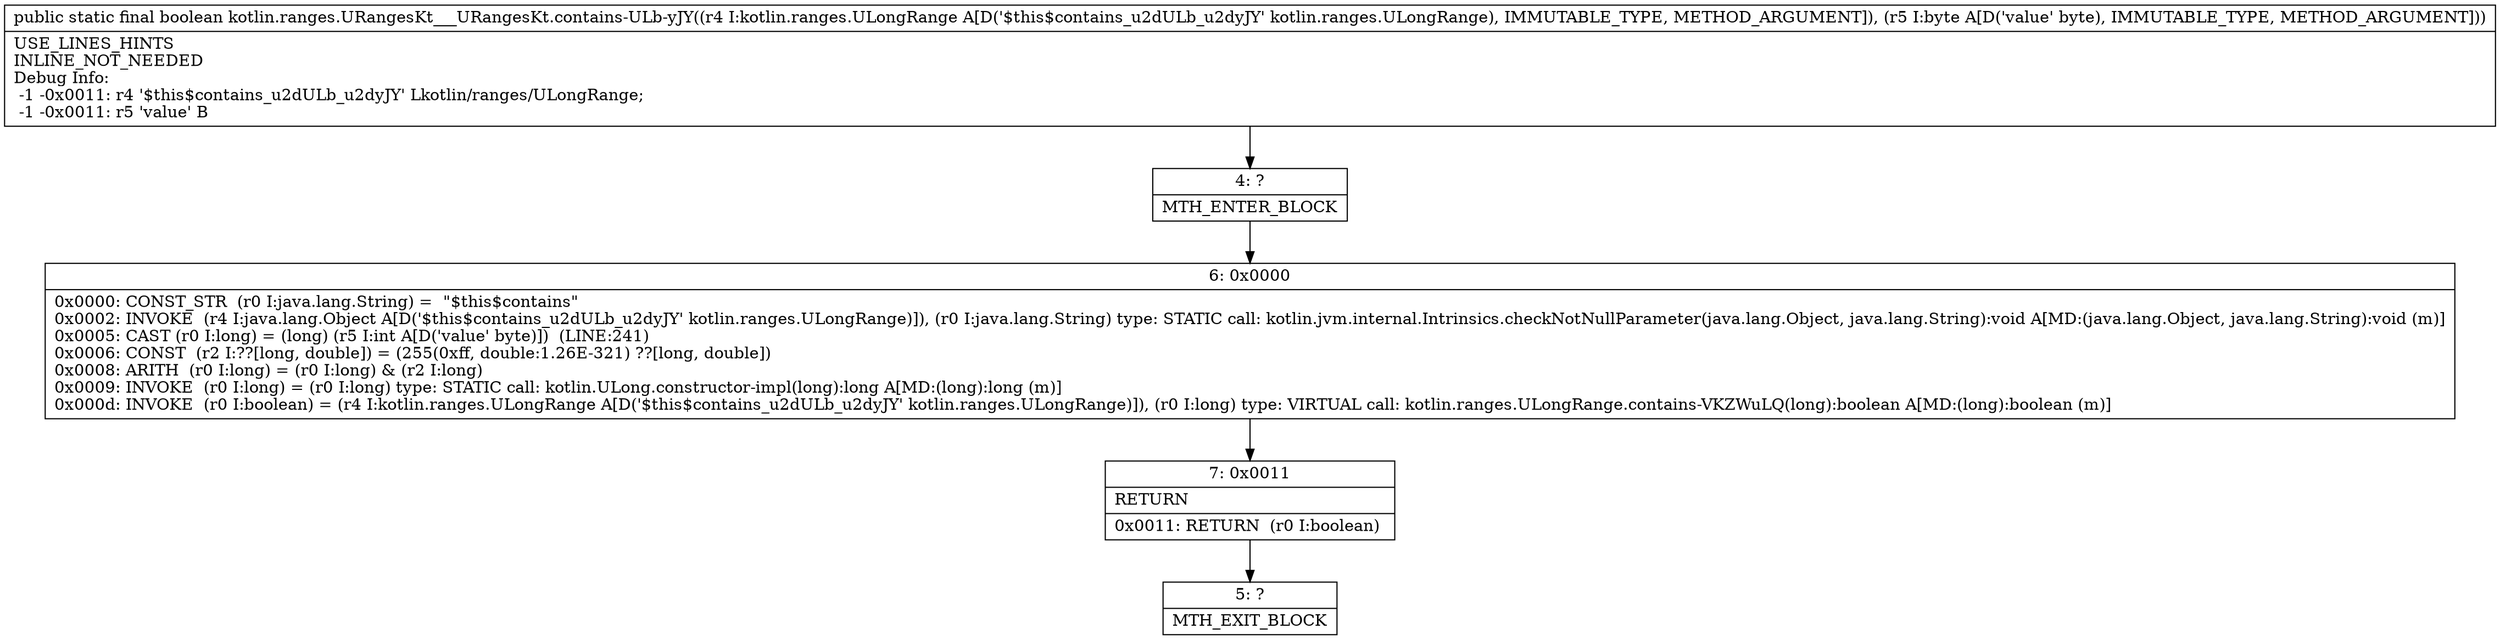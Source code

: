 digraph "CFG forkotlin.ranges.URangesKt___URangesKt.contains\-ULb\-yJY(Lkotlin\/ranges\/ULongRange;B)Z" {
Node_4 [shape=record,label="{4\:\ ?|MTH_ENTER_BLOCK\l}"];
Node_6 [shape=record,label="{6\:\ 0x0000|0x0000: CONST_STR  (r0 I:java.lang.String) =  \"$this$contains\" \l0x0002: INVOKE  (r4 I:java.lang.Object A[D('$this$contains_u2dULb_u2dyJY' kotlin.ranges.ULongRange)]), (r0 I:java.lang.String) type: STATIC call: kotlin.jvm.internal.Intrinsics.checkNotNullParameter(java.lang.Object, java.lang.String):void A[MD:(java.lang.Object, java.lang.String):void (m)]\l0x0005: CAST (r0 I:long) = (long) (r5 I:int A[D('value' byte)])  (LINE:241)\l0x0006: CONST  (r2 I:??[long, double]) = (255(0xff, double:1.26E\-321) ??[long, double]) \l0x0008: ARITH  (r0 I:long) = (r0 I:long) & (r2 I:long) \l0x0009: INVOKE  (r0 I:long) = (r0 I:long) type: STATIC call: kotlin.ULong.constructor\-impl(long):long A[MD:(long):long (m)]\l0x000d: INVOKE  (r0 I:boolean) = (r4 I:kotlin.ranges.ULongRange A[D('$this$contains_u2dULb_u2dyJY' kotlin.ranges.ULongRange)]), (r0 I:long) type: VIRTUAL call: kotlin.ranges.ULongRange.contains\-VKZWuLQ(long):boolean A[MD:(long):boolean (m)]\l}"];
Node_7 [shape=record,label="{7\:\ 0x0011|RETURN\l|0x0011: RETURN  (r0 I:boolean) \l}"];
Node_5 [shape=record,label="{5\:\ ?|MTH_EXIT_BLOCK\l}"];
MethodNode[shape=record,label="{public static final boolean kotlin.ranges.URangesKt___URangesKt.contains\-ULb\-yJY((r4 I:kotlin.ranges.ULongRange A[D('$this$contains_u2dULb_u2dyJY' kotlin.ranges.ULongRange), IMMUTABLE_TYPE, METHOD_ARGUMENT]), (r5 I:byte A[D('value' byte), IMMUTABLE_TYPE, METHOD_ARGUMENT]))  | USE_LINES_HINTS\lINLINE_NOT_NEEDED\lDebug Info:\l  \-1 \-0x0011: r4 '$this$contains_u2dULb_u2dyJY' Lkotlin\/ranges\/ULongRange;\l  \-1 \-0x0011: r5 'value' B\l}"];
MethodNode -> Node_4;Node_4 -> Node_6;
Node_6 -> Node_7;
Node_7 -> Node_5;
}

